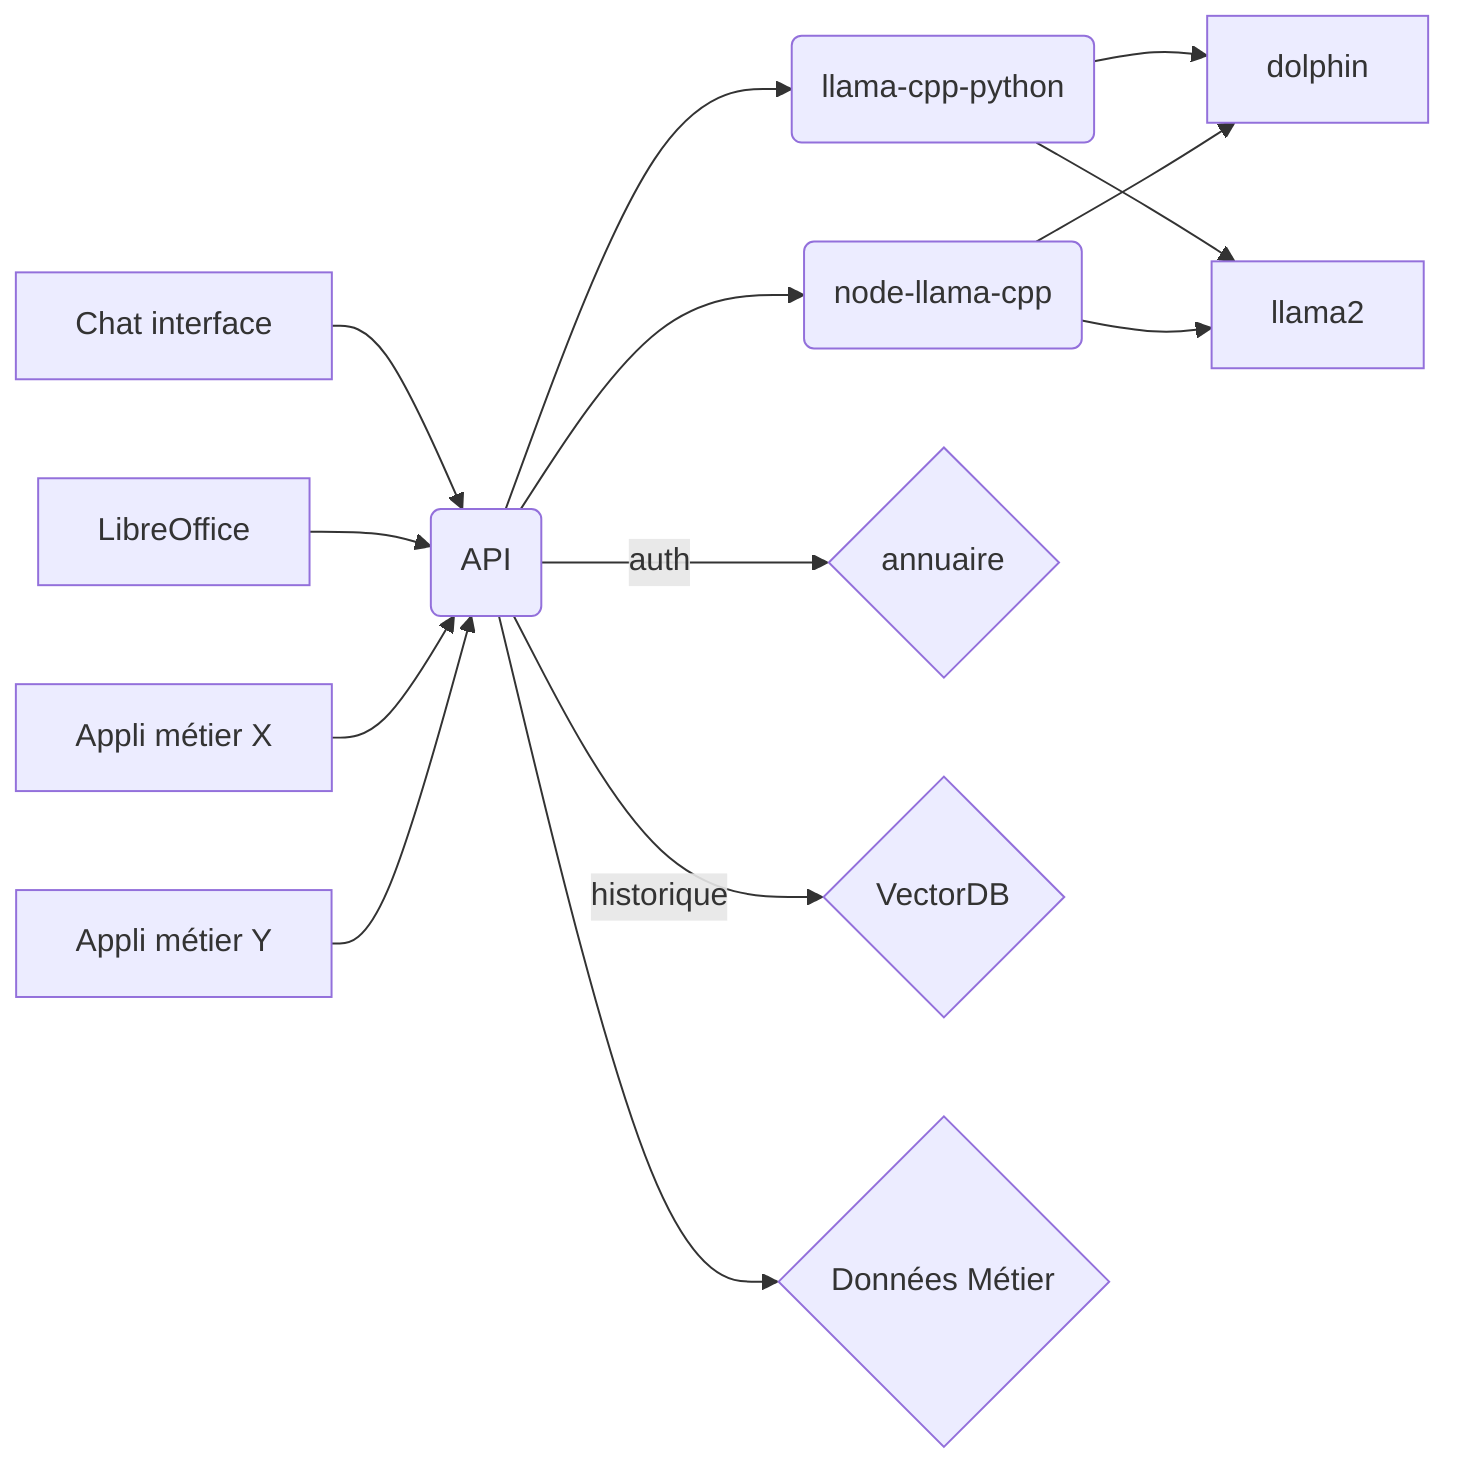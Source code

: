 graph LR
    A[Chat interface] --> B(API)
    B --> C(llama-cpp-python)
    C --> D[dolphin]
    C --> E[llama2]
    F[LibreOffice] --> B
    G[Appli métier X] --> B
    H[Appli métier Y] --> B
    B --> I(node-llama-cpp)
    I --> D
    I --> E
    
    B --auth--> J{annuaire}
    B --historique --> K{VectorDB}
    B --> L{Données Métier}